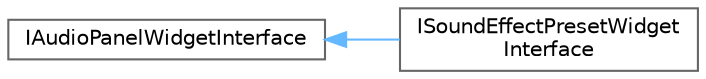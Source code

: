digraph "Graphical Class Hierarchy"
{
 // INTERACTIVE_SVG=YES
 // LATEX_PDF_SIZE
  bgcolor="transparent";
  edge [fontname=Helvetica,fontsize=10,labelfontname=Helvetica,labelfontsize=10];
  node [fontname=Helvetica,fontsize=10,shape=box,height=0.2,width=0.4];
  rankdir="LR";
  Node0 [id="Node000000",label="IAudioPanelWidgetInterface",height=0.2,width=0.4,color="grey40", fillcolor="white", style="filled",URL="$d1/dc8/classIAudioPanelWidgetInterface.html",tooltip=" "];
  Node0 -> Node1 [id="edge5331_Node000000_Node000001",dir="back",color="steelblue1",style="solid",tooltip=" "];
  Node1 [id="Node000001",label="ISoundEffectPresetWidget\lInterface",height=0.2,width=0.4,color="grey40", fillcolor="white", style="filled",URL="$d0/d15/classISoundEffectPresetWidgetInterface.html",tooltip=" "];
}
